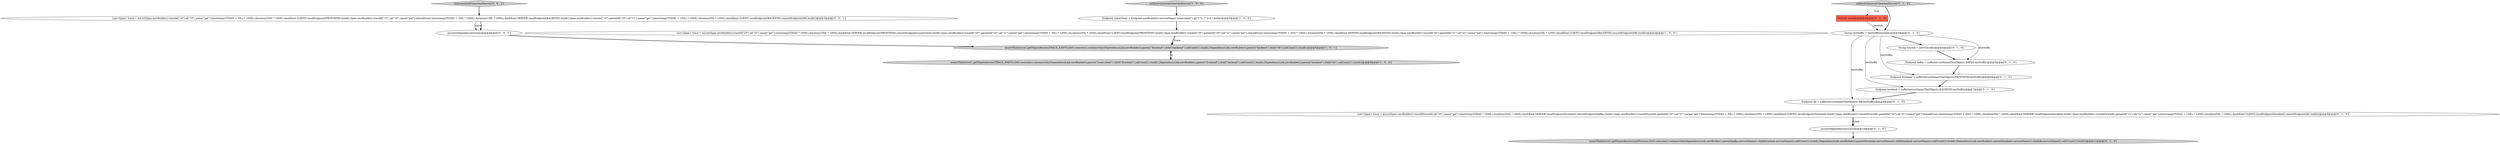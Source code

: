 digraph {
4 [style = filled, label = "Endpoint someClient = Endpoint.newBuilder().serviceName(\"some-client\").ip(\"172.17.0.4\").build()@@@3@@@['1', '0', '0']", fillcolor = white, shape = ellipse image = "AAA0AAABBB1BBB"];
14 [style = filled, label = "Endpoint db = suffixServiceName(TestObjects.DB,testSuffix)@@@8@@@['0', '1', '0']", fillcolor = white, shape = ellipse image = "AAA1AAABBB2BBB"];
12 [style = filled, label = "assertThat(store().getDependencies(endTs(trace),DAY).execute()).containsOnly(DependencyLink.newBuilder().parent(kafka.serviceName()).child(frontend.serviceName()).callCount(1).build(),DependencyLink.newBuilder().parent(frontend.serviceName()).child(backend.serviceName()).callCount(1).build(),DependencyLink.newBuilder().parent(backend.serviceName()).child(db.serviceName()).callCount(1).build())@@@11@@@['0', '1', '0']", fillcolor = lightgray, shape = ellipse image = "AAA0AAABBB2BBB"];
13 [style = filled, label = "processDependencies(trace)@@@10@@@['0', '1', '0']", fillcolor = white, shape = ellipse image = "AAA0AAABBB2BBB"];
15 [style = filled, label = "Endpoint frontend = suffixServiceName(TestObjects.FRONTEND,testSuffix)@@@6@@@['0', '1', '0']", fillcolor = white, shape = ellipse image = "AAA1AAABBB2BBB"];
1 [style = filled, label = "notInstrumentedClientAndServer['1', '0', '0']", fillcolor = lightgray, shape = diamond image = "AAA0AAABBB1BBB"];
9 [style = filled, label = "TestInfo testInfo@@@2@@@['0', '1', '0']", fillcolor = tomato, shape = box image = "AAA1AAABBB2BBB"];
11 [style = filled, label = "String testSuffix = testSuffix(testInfo)@@@3@@@['0', '1', '0']", fillcolor = white, shape = ellipse image = "AAA0AAABBB2BBB"];
16 [style = filled, label = "instrumentedClientAndServer['0', '0', '1']", fillcolor = lightgray, shape = diamond image = "AAA0AAABBB3BBB"];
10 [style = filled, label = "Endpoint kafka = suffixServiceName(TestObjects.KAFKA,testSuffix)@@@5@@@['0', '1', '0']", fillcolor = white, shape = ellipse image = "AAA1AAABBB2BBB"];
7 [style = filled, label = "notInstrumentedClientAndServer['0', '1', '0']", fillcolor = lightgray, shape = diamond image = "AAA0AAABBB2BBB"];
2 [style = filled, label = "assertThat(store().getDependencies(TRACE_ENDTS,DAY).execute()).containsOnly(DependencyLink.newBuilder().parent(\"some-client\").child(\"frontend\").callCount(1).build(),DependencyLink.newBuilder().parent(\"frontend\").child(\"backend\").callCount(1).build(),DependencyLink.newBuilder().parent(\"backend\").child(\"db\").callCount(1).build())@@@6@@@['1', '0', '0']", fillcolor = lightgray, shape = ellipse image = "AAA0AAABBB1BBB"];
17 [style = filled, label = "List<Span> trace = asList(Span.newBuilder().traceId(\"10\").id(\"10\").name(\"get\").timestamp((TODAY + 50L) * 1000L).duration(250L * 1000L).kind(Kind.CLIENT).localEndpoint(FRONTEND).build(),Span.newBuilder().traceId(\"10\").id(\"10\").name(\"get\").shared(true).timestamp((TODAY + 100) * 1000L).duration(150L * 1000L).kind(Kind.SERVER).localEndpoint(BACKEND).build(),Span.newBuilder().traceId(\"10\").parentId(\"10\").id(\"11\").name(\"get\").timestamp((TODAY + 150L) * 1000L).duration(50L * 1000L).kind(Kind.CLIENT).localEndpoint(BACKEND).remoteEndpoint(DB).build())@@@3@@@['0', '0', '1']", fillcolor = white, shape = ellipse image = "AAA0AAABBB3BBB"];
6 [style = filled, label = "List<Span> trace = asList(Span.newBuilder().traceId(traceId).id(\"20\").name(\"get\").timestamp(TODAY * 1000L).duration(350L * 1000L).kind(Kind.SERVER).localEndpoint(frontend).remoteEndpoint(kafka).build(),Span.newBuilder().traceId(traceId).parentId(\"20\").id(\"21\").name(\"get\").timestamp((TODAY + 50L) * 1000L).duration(250L * 1000L).kind(Kind.CLIENT).localEndpoint(frontend).build(),Span.newBuilder().traceId(traceId).parentId(\"20\").id(\"21\").name(\"get\").shared(true).timestamp((TODAY + 250) * 1000L).duration(50L * 1000L).kind(Kind.SERVER).localEndpoint(backend).build(),Span.newBuilder().traceId(traceId).parentId(\"21\").id(\"22\").name(\"get\").timestamp((TODAY + 150L) * 1000L).duration(50L * 1000L).kind(Kind.CLIENT).localEndpoint(backend).remoteEndpoint(db).build())@@@9@@@['0', '1', '0']", fillcolor = white, shape = ellipse image = "AAA1AAABBB2BBB"];
0 [style = filled, label = "List<Span> trace = asList(Span.newBuilder().traceId(\"20\").id(\"20\").name(\"get\").timestamp(TODAY * 1000L).duration(350L * 1000L).kind(Kind.SERVER).localEndpoint(FRONTEND).remoteEndpoint(someClient).build(),Span.newBuilder().traceId(\"20\").parentId(\"20\").id(\"21\").name(\"get\").timestamp((TODAY + 50L) * 1000L).duration(250L * 1000L).kind(Kind.CLIENT).localEndpoint(FRONTEND).build(),Span.newBuilder().traceId(\"20\").parentId(\"20\").id(\"21\").name(\"get\").shared(true).timestamp((TODAY + 250) * 1000L).duration(50L * 1000L).kind(Kind.SERVER).localEndpoint(BACKEND).build(),Span.newBuilder().traceId(\"20\").parentId(\"21\").id(\"22\").name(\"get\").timestamp((TODAY + 150L) * 1000L).duration(50L * 1000L).kind(Kind.CLIENT).localEndpoint(BACKEND).remoteEndpoint(DB).build())@@@4@@@['1', '0', '0']", fillcolor = white, shape = ellipse image = "AAA0AAABBB1BBB"];
3 [style = filled, label = "assertThat(store().getDependencies(TRACE_ENDTS,DAY).execute()).containsOnly(DependencyLink.newBuilder().parent(\"frontend\").child(\"backend\").callCount(1).build(),DependencyLink.newBuilder().parent(\"backend\").child(\"db\").callCount(1).build())@@@5@@@['1', '0', '1']", fillcolor = lightgray, shape = ellipse image = "AAA0AAABBB1BBB"];
18 [style = filled, label = "processDependencies(trace)@@@4@@@['0', '0', '1']", fillcolor = white, shape = ellipse image = "AAA0AAABBB3BBB"];
5 [style = filled, label = "Endpoint backend = suffixServiceName(TestObjects.BACKEND,testSuffix)@@@7@@@['0', '1', '0']", fillcolor = white, shape = ellipse image = "AAA1AAABBB2BBB"];
8 [style = filled, label = "String traceId = newTraceId()@@@4@@@['0', '1', '0']", fillcolor = white, shape = ellipse image = "AAA0AAABBB2BBB"];
18->3 [style = bold, label=""];
5->14 [style = bold, label=""];
17->18 [style = solid, label="trace"];
3->2 [style = bold, label=""];
6->13 [style = bold, label=""];
11->15 [style = solid, label="testSuffix"];
0->3 [style = bold, label=""];
7->11 [style = bold, label=""];
11->5 [style = solid, label="testSuffix"];
7->9 [style = dotted, label="true"];
9->11 [style = solid, label="testInfo"];
13->12 [style = bold, label=""];
11->8 [style = bold, label=""];
11->10 [style = solid, label="testSuffix"];
11->14 [style = solid, label="testSuffix"];
15->5 [style = bold, label=""];
14->6 [style = bold, label=""];
1->4 [style = bold, label=""];
0->3 [style = solid, label="trace"];
10->15 [style = bold, label=""];
16->17 [style = bold, label=""];
6->13 [style = solid, label="trace"];
8->10 [style = bold, label=""];
4->0 [style = bold, label=""];
2->3 [style = dashed, label="0"];
17->18 [style = bold, label=""];
}
